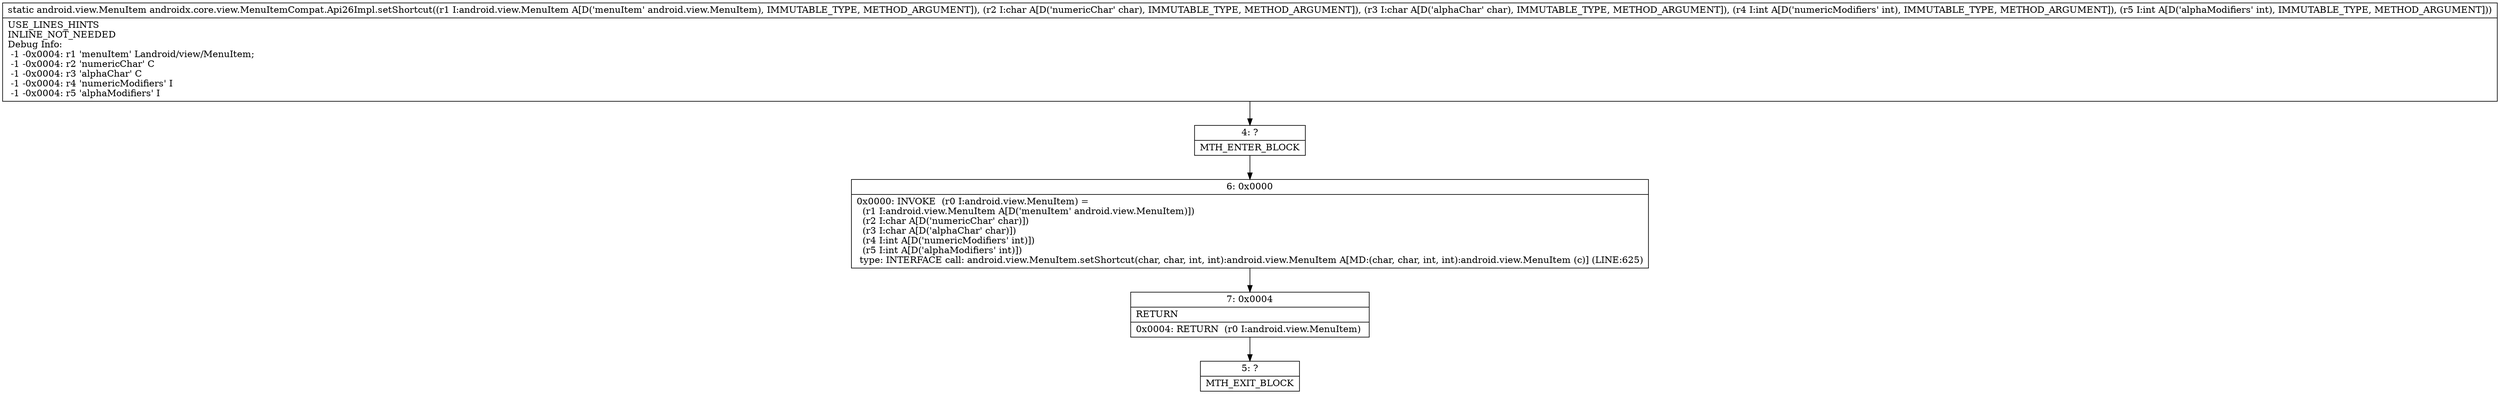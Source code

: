 digraph "CFG forandroidx.core.view.MenuItemCompat.Api26Impl.setShortcut(Landroid\/view\/MenuItem;CCII)Landroid\/view\/MenuItem;" {
Node_4 [shape=record,label="{4\:\ ?|MTH_ENTER_BLOCK\l}"];
Node_6 [shape=record,label="{6\:\ 0x0000|0x0000: INVOKE  (r0 I:android.view.MenuItem) = \l  (r1 I:android.view.MenuItem A[D('menuItem' android.view.MenuItem)])\l  (r2 I:char A[D('numericChar' char)])\l  (r3 I:char A[D('alphaChar' char)])\l  (r4 I:int A[D('numericModifiers' int)])\l  (r5 I:int A[D('alphaModifiers' int)])\l type: INTERFACE call: android.view.MenuItem.setShortcut(char, char, int, int):android.view.MenuItem A[MD:(char, char, int, int):android.view.MenuItem (c)] (LINE:625)\l}"];
Node_7 [shape=record,label="{7\:\ 0x0004|RETURN\l|0x0004: RETURN  (r0 I:android.view.MenuItem) \l}"];
Node_5 [shape=record,label="{5\:\ ?|MTH_EXIT_BLOCK\l}"];
MethodNode[shape=record,label="{static android.view.MenuItem androidx.core.view.MenuItemCompat.Api26Impl.setShortcut((r1 I:android.view.MenuItem A[D('menuItem' android.view.MenuItem), IMMUTABLE_TYPE, METHOD_ARGUMENT]), (r2 I:char A[D('numericChar' char), IMMUTABLE_TYPE, METHOD_ARGUMENT]), (r3 I:char A[D('alphaChar' char), IMMUTABLE_TYPE, METHOD_ARGUMENT]), (r4 I:int A[D('numericModifiers' int), IMMUTABLE_TYPE, METHOD_ARGUMENT]), (r5 I:int A[D('alphaModifiers' int), IMMUTABLE_TYPE, METHOD_ARGUMENT]))  | USE_LINES_HINTS\lINLINE_NOT_NEEDED\lDebug Info:\l  \-1 \-0x0004: r1 'menuItem' Landroid\/view\/MenuItem;\l  \-1 \-0x0004: r2 'numericChar' C\l  \-1 \-0x0004: r3 'alphaChar' C\l  \-1 \-0x0004: r4 'numericModifiers' I\l  \-1 \-0x0004: r5 'alphaModifiers' I\l}"];
MethodNode -> Node_4;Node_4 -> Node_6;
Node_6 -> Node_7;
Node_7 -> Node_5;
}

